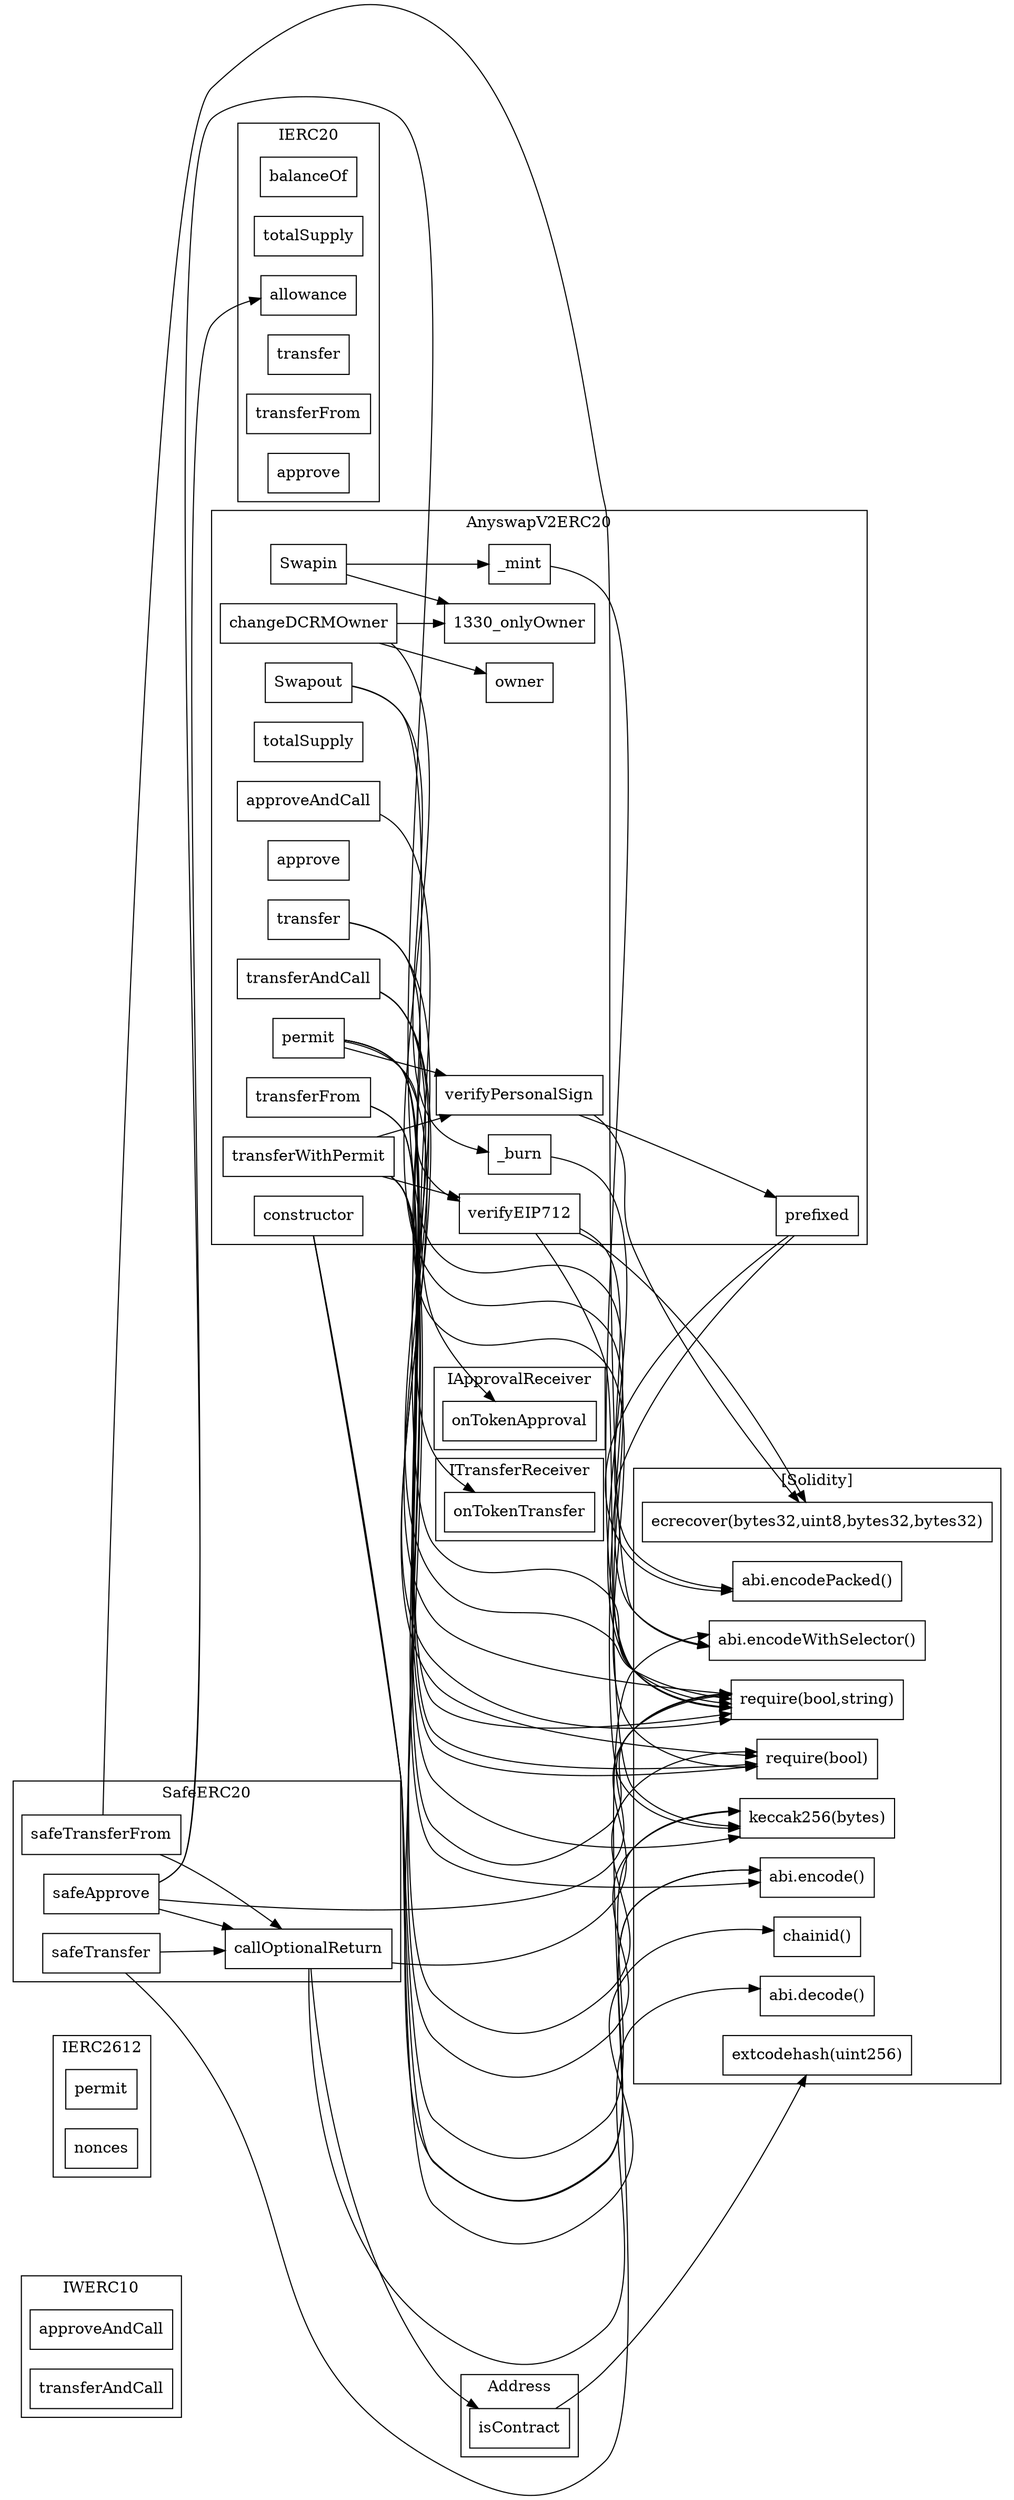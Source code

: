 strict digraph {
rankdir="LR"
node [shape=box]
subgraph cluster_135_IWERC10 {
label = "IWERC10"
"135_approveAndCall" [label="approveAndCall"]
"135_transferAndCall" [label="transferAndCall"]
}subgraph cluster_105_IERC2612 {
label = "IERC2612"
"105_permit" [label="permit"]
"105_nonces" [label="nonces"]
}subgraph cluster_77_IERC20 {
label = "IERC20"
"77_balanceOf" [label="balanceOf"]
"77_totalSupply" [label="totalSupply"]
"77_allowance" [label="allowance"]
"77_transfer" [label="transfer"]
"77_transferFrom" [label="transferFrom"]
"77_approve" [label="approve"]
}subgraph cluster_334_SafeERC20 {
label = "SafeERC20"
"334_safeTransfer" [label="safeTransfer"]
"334_callOptionalReturn" [label="callOptionalReturn"]
"334_safeApprove" [label="safeApprove"]
"334_safeTransferFrom" [label="safeTransferFrom"]
"334_safeTransferFrom" -> "334_callOptionalReturn"
"334_safeApprove" -> "334_callOptionalReturn"
"334_safeTransfer" -> "334_callOptionalReturn"
}subgraph cluster_1330_AnyswapV2ERC20 {
label = "AnyswapV2ERC20"
"1330__mint" [label="_mint"]
"1330_constructor" [label="constructor"]
"1330_permit" [label="permit"]
"1330_transferFrom" [label="transferFrom"]
"1330_totalSupply" [label="totalSupply"]
"1330_transferWithPermit" [label="transferWithPermit"]
"1330__burn" [label="_burn"]
"1330_approve" [label="approve"]
"1330_verifyPersonalSign" [label="verifyPersonalSign"]
"1330_approveAndCall" [label="approveAndCall"]
"1330_verifyEIP712" [label="verifyEIP712"]
"1330_Swapin" [label="Swapin"]
"1330_changeDCRMOwner" [label="changeDCRMOwner"]
"1330_prefixed" [label="prefixed"]
"1330_transfer" [label="transfer"]
"1330_owner" [label="owner"]
"1330_Swapout" [label="Swapout"]
"1330_transferAndCall" [label="transferAndCall"]
"1330_changeDCRMOwner" -> "1330_onlyOwner"
"1330_verifyPersonalSign" -> "1330_prefixed"
"1330_permit" -> "1330_verifyPersonalSign"
"1330_Swapout" -> "1330__burn"
"1330_Swapin" -> "1330__mint"
"1330_Swapin" -> "1330_onlyOwner"
"1330_transferWithPermit" -> "1330_verifyPersonalSign"
"1330_changeDCRMOwner" -> "1330_owner"
"1330_permit" -> "1330_verifyEIP712"
"1330_transferWithPermit" -> "1330_verifyEIP712"
}subgraph cluster_147_ITransferReceiver {
label = "ITransferReceiver"
"147_onTokenTransfer" [label="onTokenTransfer"]
}subgraph cluster_185_Address {
label = "Address"
"185_isContract" [label="isContract"]
}subgraph cluster_159_IApprovalReceiver {
label = "IApprovalReceiver"
"159_onTokenApproval" [label="onTokenApproval"]
}subgraph cluster_solidity {
label = "[Solidity]"
"abi.decode()" 
"abi.encode()" 
"extcodehash(uint256)" 
"chainid()" 
"require(bool)" 
"abi.encodeWithSelector()" 
"ecrecover(bytes32,uint8,bytes32,bytes32)" 
"abi.encodePacked()" 
"keccak256(bytes)" 
"require(bool,string)" 
"334_callOptionalReturn" -> "abi.decode()"
"1330_transferAndCall" -> "require(bool)"
"1330_permit" -> "abi.encode()"
"1330_transferFrom" -> "require(bool,string)"
"1330_permit" -> "require(bool)"
"334_safeApprove" -> "abi.encodeWithSelector()"
"1330_transferWithPermit" -> "keccak256(bytes)"
"1330_verifyPersonalSign" -> "ecrecover(bytes32,uint8,bytes32,bytes32)"
"1330_transferWithPermit" -> "require(bool,string)"
"1330_constructor" -> "keccak256(bytes)"
"1330_Swapout" -> "require(bool,string)"
"1330_verifyEIP712" -> "ecrecover(bytes32,uint8,bytes32,bytes32)"
"185_isContract" -> "extcodehash(uint256)"
"334_safeApprove" -> "require(bool,string)"
"1330_prefixed" -> "keccak256(bytes)"
"1330__burn" -> "require(bool,string)"
"1330_permit" -> "keccak256(bytes)"
"334_callOptionalReturn" -> "require(bool,string)"
"1330_permit" -> "require(bool,string)"
"1330_prefixed" -> "abi.encodePacked()"
"1330_transferWithPermit" -> "abi.encode()"
"1330_changeDCRMOwner" -> "require(bool,string)"
"1330_transfer" -> "require(bool,string)"
"334_safeTransferFrom" -> "abi.encodeWithSelector()"
"1330_verifyEIP712" -> "abi.encodePacked()"
"1330__mint" -> "require(bool,string)"
"1330_transfer" -> "require(bool)"
"1330_transferWithPermit" -> "require(bool)"
"1330_transferFrom" -> "require(bool)"
"1330_transferAndCall" -> "require(bool,string)"
"1330_verifyEIP712" -> "keccak256(bytes)"
"334_safeTransfer" -> "abi.encodeWithSelector()"
"1330_constructor" -> "chainid()"
"1330_constructor" -> "abi.encode()"
}"334_safeApprove" -> "77_allowance"
"334_callOptionalReturn" -> "185_isContract"
"1330_approveAndCall" -> "159_onTokenApproval"
"1330_transferAndCall" -> "147_onTokenTransfer"
}